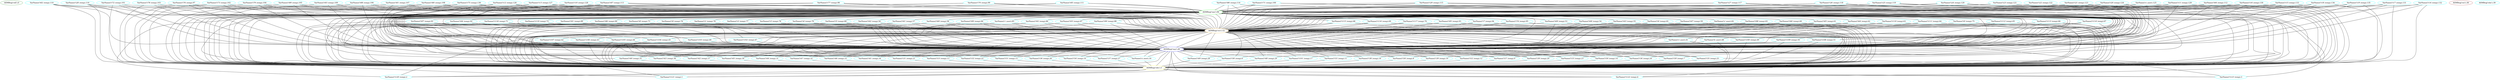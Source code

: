 graph {
"ASMReg('edi')"[color=forestgreen,label="ASMReg('edi').0"]
"VarName('t121',temp)"[color=cyan,label="VarName('t121',temp).1"]
"VarName('t120',temp)"[color=cyan,label="VarName('t120',temp).2"]
"VarName('t123',temp)"[color=cyan,label="VarName('t123',temp).3"]
"VarName('t122',temp)"[color=cyan,label="VarName('t122',temp).4"]
"ASMReg('edx')"[color=yellow,label="ASMReg('edx').5"]
"VarName('t58',temp)"[color=cyan,label="VarName('t58',temp).6"]
"VarName('t59',temp)"[color=cyan,label="VarName('t59',temp).7"]
"VarName('t56',temp)"[color=cyan,label="VarName('t56',temp).8"]
"VarName('t57',temp)"[color=cyan,label="VarName('t57',temp).9"]
"VarName('t54',temp)"[color=cyan,label="VarName('t54',temp).10"]
"VarName('t55',temp)"[color=cyan,label="VarName('t55',temp).11"]
"VarName('t52',temp)"[color=cyan,label="VarName('t52',temp).12"]
"VarName('t53',temp)"[color=cyan,label="VarName('t53',temp).13"]
"VarName('t50',temp)"[color=cyan,label="VarName('t50',temp).14"]
"VarName('t51',temp)"[color=cyan,label="VarName('t51',temp).15"]
"VarName('a',user)"[color=cyan,label="VarName('a',user).16"]
"VarName('t101',temp)"[color=cyan,label="VarName('t101',temp).17"]
"VarName('t38',temp)"[color=cyan,label="VarName('t38',temp).18"]
"VarName('t39',temp)"[color=cyan,label="VarName('t39',temp).19"]
"VarName('t30',temp)"[color=cyan,label="VarName('t30',temp).20"]
"VarName('t31',temp)"[color=cyan,label="VarName('t31',temp).21"]
"VarName('t32',temp)"[color=cyan,label="VarName('t32',temp).22"]
"VarName('t33',temp)"[color=cyan,label="VarName('t33',temp).23"]
"VarName('t34',temp)"[color=cyan,label="VarName('t34',temp).24"]
"VarName('t35',temp)"[color=cyan,label="VarName('t35',temp).25"]
"VarName('t36',temp)"[color=cyan,label="VarName('t36',temp).26"]
"VarName('t37',temp)"[color=cyan,label="VarName('t37',temp).27"]
"VarName('t49',temp)"[color=cyan,label="VarName('t49',temp).28"]
"VarName('t48',temp)"[color=cyan,label="VarName('t48',temp).29"]
"VarName('t45',temp)"[color=cyan,label="VarName('t45',temp).30"]
"VarName('t44',temp)"[color=cyan,label="VarName('t44',temp).31"]
"VarName('t47',temp)"[color=cyan,label="VarName('t47',temp).32"]
"VarName('t46',temp)"[color=cyan,label="VarName('t46',temp).33"]
"VarName('t41',temp)"[color=cyan,label="VarName('t41',temp).34"]
"VarName('t40',temp)"[color=cyan,label="VarName('t40',temp).35"]
"VarName('t43',temp)"[color=cyan,label="VarName('t43',temp).36"]
"VarName('t42',temp)"[color=cyan,label="VarName('t42',temp).37"]
"ASMReg('esi')"[color=brown,label="ASMReg('esi').38"]
"ASMReg('ebx')"[color=cyan,label="ASMReg('ebx').39"]
"ASMReg('esp')"[color=blue,label="ASMReg('esp').40"]
"VarName('z',user)"[color=cyan,label="VarName('z',user).41"]
"VarName('t107',temp)"[color=cyan,label="VarName('t107',temp).42"]
"VarName('t106',temp)"[color=cyan,label="VarName('t106',temp).43"]
"VarName('t105',temp)"[color=cyan,label="VarName('t105',temp).44"]
"VarName('t104',temp)"[color=cyan,label="VarName('t104',temp).45"]
"VarName('t103',temp)"[color=cyan,label="VarName('t103',temp).46"]
"VarName('t102',temp)"[color=cyan,label="VarName('t102',temp).47"]
"VarName('b',user)"[color=cyan,label="VarName('b',user).48"]
"VarName('t100',temp)"[color=cyan,label="VarName('t100',temp).49"]
"VarName('t109',temp)"[color=cyan,label="VarName('t109',temp).50"]
"VarName('t108',temp)"[color=cyan,label="VarName('t108',temp).51"]
"ASMReg('ecx')"[color=orange,label="ASMReg('ecx').52"]
"VarName('t69',temp)"[color=cyan,label="VarName('t69',temp).53"]
"VarName('t68',temp)"[color=cyan,label="VarName('t68',temp).54"]
"VarName('t63',temp)"[color=cyan,label="VarName('t63',temp).55"]
"VarName('t62',temp)"[color=cyan,label="VarName('t62',temp).56"]
"VarName('t61',temp)"[color=cyan,label="VarName('t61',temp).57"]
"VarName('t60',temp)"[color=cyan,label="VarName('t60',temp).58"]
"VarName('t67',temp)"[color=cyan,label="VarName('t67',temp).59"]
"VarName('t66',temp)"[color=cyan,label="VarName('t66',temp).60"]
"VarName('t65',temp)"[color=cyan,label="VarName('t65',temp).61"]
"VarName('t64',temp)"[color=cyan,label="VarName('t64',temp).62"]
"VarName('t110',temp)"[color=cyan,label="VarName('t110',temp).63"]
"VarName('t111',temp)"[color=cyan,label="VarName('t111',temp).64"]
"VarName('t112',temp)"[color=cyan,label="VarName('t112',temp).65"]
"VarName('t113',temp)"[color=cyan,label="VarName('t113',temp).66"]
"VarName('t114',temp)"[color=cyan,label="VarName('t114',temp).67"]
"VarName('t115',temp)"[color=cyan,label="VarName('t115',temp).68"]
"VarName('t116',temp)"[color=cyan,label="VarName('t116',temp).69"]
"VarName('t117',temp)"[color=cyan,label="VarName('t117',temp).70"]
"VarName('t118',temp)"[color=cyan,label="VarName('t118',temp).71"]
"VarName('t119',temp)"[color=cyan,label="VarName('t119',temp).72"]
"VarName('t8',temp)"[color=cyan,label="VarName('t8',temp).73"]
"VarName('t9',temp)"[color=cyan,label="VarName('t9',temp).74"]
"VarName('t0',temp)"[color=cyan,label="VarName('t0',temp).75"]
"VarName('t1',temp)"[color=cyan,label="VarName('t1',temp).76"]
"VarName('t2',temp)"[color=cyan,label="VarName('t2',temp).77"]
"VarName('t3',temp)"[color=cyan,label="VarName('t3',temp).78"]
"VarName('t4',temp)"[color=cyan,label="VarName('t4',temp).79"]
"VarName('t5',temp)"[color=cyan,label="VarName('t5',temp).80"]
"VarName('t6',temp)"[color=cyan,label="VarName('t6',temp).81"]
"VarName('y',user)"[color=cyan,label="VarName('y',user).82"]
"VarName('t98',temp)"[color=cyan,label="VarName('t98',temp).83"]
"VarName('t99',temp)"[color=cyan,label="VarName('t99',temp).84"]
"VarName('c',user)"[color=cyan,label="VarName('c',user).85"]
"VarName('t92',temp)"[color=cyan,label="VarName('t92',temp).86"]
"VarName('t93',temp)"[color=cyan,label="VarName('t93',temp).87"]
"VarName('t90',temp)"[color=cyan,label="VarName('t90',temp).88"]
"VarName('t91',temp)"[color=cyan,label="VarName('t91',temp).89"]
"VarName('t96',temp)"[color=cyan,label="VarName('t96',temp).90"]
"VarName('t97',temp)"[color=cyan,label="VarName('t97',temp).91"]
"VarName('t94',temp)"[color=cyan,label="VarName('t94',temp).92"]
"VarName('t95',temp)"[color=cyan,label="VarName('t95',temp).93"]
"VarName('t7',temp)"[color=cyan,label="VarName('t7',temp).94"]
"VarName('t74',temp)"[color=cyan,label="VarName('t74',temp).95"]
"ASMReg('eax')"[color=green,label="ASMReg('eax').96"]
"VarName('t76',temp)"[color=cyan,label="VarName('t76',temp).97"]
"VarName('t77',temp)"[color=cyan,label="VarName('t77',temp).98"]
"VarName('t70',temp)"[color=cyan,label="VarName('t70',temp).99"]
"VarName('t71',temp)"[color=cyan,label="VarName('t71',temp).100"]
"VarName('t72',temp)"[color=cyan,label="VarName('t72',temp).101"]
"VarName('t73',temp)"[color=cyan,label="VarName('t73',temp).102"]
"VarName('t78',temp)"[color=cyan,label="VarName('t78',temp).103"]
"VarName('t79',temp)"[color=cyan,label="VarName('t79',temp).104"]
"VarName('t89',temp)"[color=cyan,label="VarName('t89',temp).105"]
"VarName('t88',temp)"[color=cyan,label="VarName('t88',temp).106"]
"VarName('t81',temp)"[color=cyan,label="VarName('t81',temp).107"]
"VarName('t80',temp)"[color=cyan,label="VarName('t80',temp).108"]
"VarName('t83',temp)"[color=cyan,label="VarName('t83',temp).109"]
"VarName('t82',temp)"[color=cyan,label="VarName('t82',temp).110"]
"VarName('t85',temp)"[color=cyan,label="VarName('t85',temp).111"]
"VarName('t84',temp)"[color=cyan,label="VarName('t84',temp).112"]
"VarName('t87',temp)"[color=cyan,label="VarName('t87',temp).113"]
"VarName('t86',temp)"[color=cyan,label="VarName('t86',temp).114"]
"VarName('t29',temp)"[color=cyan,label="VarName('t29',temp).115"]
"VarName('t28',temp)"[color=cyan,label="VarName('t28',temp).116"]
"VarName('t27',temp)"[color=cyan,label="VarName('t27',temp).117"]
"VarName('t26',temp)"[color=cyan,label="VarName('t26',temp).118"]
"VarName('t25',temp)"[color=cyan,label="VarName('t25',temp).119"]
"VarName('t24',temp)"[color=cyan,label="VarName('t24',temp).120"]
"VarName('t23',temp)"[color=cyan,label="VarName('t23',temp).121"]
"VarName('t22',temp)"[color=cyan,label="VarName('t22',temp).122"]
"VarName('t21',temp)"[color=cyan,label="VarName('t21',temp).123"]
"VarName('t20',temp)"[color=cyan,label="VarName('t20',temp).124"]
"VarName('x',user)"[color=cyan,label="VarName('x',user).125"]
"VarName('t12',temp)"[color=cyan,label="VarName('t12',temp).126"]
"VarName('t13',temp)"[color=cyan,label="VarName('t13',temp).127"]
"VarName('t10',temp)"[color=cyan,label="VarName('t10',temp).128"]
"VarName('t11',temp)"[color=cyan,label="VarName('t11',temp).129"]
"VarName('t16',temp)"[color=cyan,label="VarName('t16',temp).130"]
"VarName('t17',temp)"[color=cyan,label="VarName('t17',temp).131"]
"VarName('t14',temp)"[color=cyan,label="VarName('t14',temp).132"]
"VarName('t15',temp)"[color=cyan,label="VarName('t15',temp).133"]
"VarName('t18',temp)"[color=cyan,label="VarName('t18',temp).134"]
"VarName('t19',temp)"[color=cyan,label="VarName('t19',temp).135"]
"VarName('t75',temp)"[color=cyan,label="VarName('t75',temp).136"]

"ASMReg('eax')" -- "VarName('t67',temp)"
"VarName('t89',temp)" -- "ASMReg('ecx')"
"VarName('t18',temp)" -- "ASMReg('edx')"
"ASMReg('esp')" -- "VarName('t30',temp)"
"ASMReg('ecx')" -- "VarName('t122',temp)"
"ASMReg('esp')" -- "VarName('t45',temp)"
"VarName('t74',temp)" -- "ASMReg('edx')"
"VarName('t63',temp)" -- "ASMReg('esp')"
"VarName('t78',temp)" -- "ASMReg('edx')"
"VarName('t106',temp)" -- "ASMReg('edx')"
"VarName('t68',temp)" -- "ASMReg('esp')"
"ASMReg('eax')" -- "VarName('t38',temp)"
"ASMReg('eax')" -- "VarName('t65',temp)"
"VarName('c',user)" -- "ASMReg('esp')"
"VarName('t80',temp)" -- "ASMReg('eax')"
"ASMReg('eax')" -- "VarName('t48',temp)"
"ASMReg('eax')" -- "VarName('t56',temp)"
"VarName('t108',temp)" -- "ASMReg('esp')"
"ASMReg('eax')" -- "VarName('t47',temp)"
"ASMReg('eax')" -- "VarName('t50',temp)"
"VarName('t111',temp)" -- "ASMReg('esp')"
"VarName('z',user)" -- "ASMReg('esp')"
"ASMReg('eax')" -- "VarName('t111',temp)"
"VarName('t46',temp)" -- "ASMReg('edx')"
"VarName('t50',temp)" -- "ASMReg('edx')"
"VarName('t87',temp)" -- "ASMReg('ecx')"
"VarName('c',user)" -- "ASMReg('edx')"
"VarName('t54',temp)" -- "ASMReg('edx')"
"VarName('t13',temp)" -- "ASMReg('edx')"
"VarName('t96',temp)" -- "ASMReg('edx')"
"VarName('t115',temp)" -- "ASMReg('esp')"
"ASMReg('edx')" -- "VarName('t121',temp)"
"VarName('t99',temp)" -- "ASMReg('ecx')"
"ASMReg('esp')" -- "VarName('t43',temp)"
"ASMReg('ecx')" -- "VarName('t35',temp)"
"ASMReg('ecx')" -- "VarName('t56',temp)"
"VarName('t28',temp)" -- "ASMReg('ecx')"
"VarName('t27',temp)" -- "ASMReg('esp')"
"ASMReg('esp')" -- "VarName('t52',temp)"
"ASMReg('ecx')" -- "VarName('t43',temp)"
"ASMReg('esp')" -- "ASMReg('esp')"
"VarName('t76',temp)" -- "ASMReg('eax')"
"VarName('t27',temp)" -- "ASMReg('edx')"
"VarName('t10',temp)" -- "ASMReg('ecx')"
"VarName('t4',temp)" -- "ASMReg('ecx')"
"VarName('t5',temp)" -- "ASMReg('esp')"
"VarName('t14',temp)" -- "ASMReg('eax')"
"VarName('t63',temp)" -- "ASMReg('ecx')"
"VarName('t14',temp)" -- "ASMReg('ecx')"
"ASMReg('esp')" -- "VarName('t39',temp)"
"VarName('t18',temp)" -- "ASMReg('esp')"
"VarName('t34',temp)" -- "ASMReg('edx')"
"VarName('t17',temp)" -- "ASMReg('esp')"
"VarName('t11',temp)" -- "ASMReg('ecx')"
"ASMReg('eax')" -- "VarName('t99',temp)"
"VarName('t97',temp)" -- "ASMReg('ecx')"
"VarName('t74',temp)" -- "ASMReg('ecx')"
"VarName('t71',temp)" -- "ASMReg('eax')"
"VarName('t17',temp)" -- "ASMReg('ecx')"
"VarName('t22',temp)" -- "ASMReg('ecx')"
"ASMReg('eax')" -- "VarName('t36',temp)"
"VarName('t118',temp)" -- "ASMReg('edx')"
"ASMReg('ecx')" -- "VarName('t106',temp)"
"VarName('t112',temp)" -- "ASMReg('esp')"
"VarName('t70',temp)" -- "ASMReg('esp')"
"VarName('t43',temp)" -- "ASMReg('edx')"
"VarName('t74',temp)" -- "ASMReg('esp')"
"VarName('t13',temp)" -- "ASMReg('ecx')"
"VarName('t47',temp)" -- "ASMReg('edx')"
"VarName('t85',temp)" -- "ASMReg('edx')"
"ASMReg('ecx')" -- "VarName('a',user)"
"VarName('t56',temp)" -- "ASMReg('edx')"
"VarName('t2',temp)" -- "ASMReg('ecx')"
"VarName('t22',temp)" -- "ASMReg('eax')"
"VarName('t21',temp)" -- "ASMReg('edx')"
"ASMReg('esp')" -- "ASMReg('edx')"
"VarName('t11',temp)" -- "ASMReg('esp')"
"ASMReg('ecx')" -- "VarName('z',user)"
"ASMReg('ecx')" -- "VarName('t108',temp)"
"ASMReg('eax')" -- "VarName('t0',temp)"
"ASMReg('ecx')" -- "VarName('t32',temp)"
"VarName('t76',temp)" -- "ASMReg('esp')"
"VarName('t25',temp)" -- "ASMReg('esp')"
"VarName('t87',temp)" -- "ASMReg('eax')"
"VarName('t14',temp)" -- "ASMReg('esp')"
"VarName('t28',temp)" -- "ASMReg('edx')"
"ASMReg('eax')" -- "VarName('t117',temp)"
"ASMReg('eax')" -- "VarName('t5',temp)"
"VarName('t96',temp)" -- "ASMReg('esp')"
"ASMReg('esp')" -- "VarName('t31',temp)"
"VarName('t110',temp)" -- "ASMReg('esp')"
"ASMReg('eax')" -- "VarName('t44',temp)"
"VarName('t18',temp)" -- "ASMReg('ecx')"
"VarName('t109',temp)" -- "ASMReg('edx')"
"VarName('t95',temp)" -- "ASMReg('esp')"
"VarName('t81',temp)" -- "ASMReg('eax')"
"ASMReg('esp')" -- "VarName('t33',temp)"
"ASMReg('ecx')" -- "VarName('t123',temp)"
"ASMReg('eax')" -- "VarName('t64',temp)"
"VarName('t98',temp)" -- "ASMReg('edx')"
"VarName('t26',temp)" -- "ASMReg('edx')"
"VarName('t15',temp)" -- "ASMReg('eax')"
"ASMReg('eax')" -- "VarName('t93',temp)"
"VarName('t100',temp)" -- "ASMReg('edx')"
"VarName('t60',temp)" -- "ASMReg('ecx')"
"VarName('t75',temp)" -- "ASMReg('edx')"
"ASMReg('eax')" -- "VarName('t66',temp)"
"ASMReg('ecx')" -- "VarName('t109',temp)"
"VarName('t9',temp)" -- "ASMReg('ecx')"
"VarName('t45',temp)" -- "ASMReg('edx')"
"ASMReg('eax')" -- "VarName('t49',temp)"
"ASMReg('eax')" -- "VarName('t51',temp)"
"ASMReg('esp')" -- "VarName('a',user)"
"VarName('t20',temp)" -- "ASMReg('esp')"
"VarName('t90',temp)" -- "ASMReg('ecx')"
"VarName('t114',temp)" -- "ASMReg('esp')"
"ASMReg('eax')" -- "VarName('t113',temp)"
"VarName('t15',temp)" -- "ASMReg('edx')"
"ASMReg('eax')" -- "VarName('c',user)"
"ASMReg('edx')" -- "VarName('t120',temp)"
"VarName('t97',temp)" -- "ASMReg('edx')"
"ASMReg('esp')" -- "VarName('t44',temp)"
"ASMReg('ecx')" -- "VarName('t34',temp)"
"ASMReg('ecx')" -- "VarName('t55',temp)"
"ASMReg('eax')" -- "VarName('t104',temp)"
"VarName('t86',temp)" -- "ASMReg('esp')"
"ASMReg('ecx')" -- "VarName('t44',temp)"
"VarName('t70',temp)" -- "ASMReg('ecx')"
"VarName('t4',temp)" -- "ASMReg('edx')"
"ASMReg('eax')" -- "VarName('t3',temp)"
"ASMReg('ecx')" -- "VarName('t37',temp)"
"VarName('t16',temp)" -- "ASMReg('esp')"
"ASMReg('esp')" -- "VarName('t38',temp)"
"VarName('t64',temp)" -- "ASMReg('edx')"
"VarName('t117',temp)" -- "ASMReg('edx')"
"VarName('t90',temp)" -- "ASMReg('esp')"
"ASMReg('esp')" -- "VarName('t35',temp)"
"VarName('t35',temp)" -- "ASMReg('edx')"
"VarName('t92',temp)" -- "ASMReg('ecx')"
"ASMReg('eax')" -- "VarName('t98',temp)"
"VarName('t97',temp)" -- "ASMReg('esp')"
"VarName('t59',temp)" -- "ASMReg('edx')"
"VarName('t113',temp)" -- "ASMReg('ecx')"
"ASMReg('eax')" -- "VarName('t35',temp)"
"ASMReg('eax')" -- "VarName('t60',temp)"
"ASMReg('ecx')" -- "VarName('t107',temp)"
"VarName('t23',temp)" -- "ASMReg('ecx')"
"VarName('t20',temp)" -- "ASMReg('eax')"
"VarName('t119',temp)" -- "ASMReg('edx')"
"VarName('t38',temp)" -- "ASMReg('edx')"
"ASMReg('esp')" -- "VarName('t101',temp)"
"VarName('t24',temp)" -- "ASMReg('ecx')"
"VarName('t84',temp)" -- "ASMReg('edx')"
"VarName('t86',temp)" -- "ASMReg('ecx')"
"VarName('t82',temp)" -- "ASMReg('eax')"
"VarName('t73',temp)" -- "ASMReg('ecx')"
"VarName('t57',temp)" -- "ASMReg('edx')"
"VarName('t60',temp)" -- "ASMReg('esp')"
"VarName('t91',temp)" -- "ASMReg('edx')"
"VarName('t23',temp)" -- "ASMReg('eax')"
"VarName('t92',temp)" -- "ASMReg('esp')"
"VarName('t75',temp)" -- "ASMReg('esp')"
"VarName('t10',temp)" -- "ASMReg('eax')"
"VarName('b',user)" -- "ASMReg('edx')"
"VarName('t64',temp)" -- "ASMReg('ecx')"
"ASMReg('eax')" -- "VarName('t103',temp)"
"VarName('t91',temp)" -- "ASMReg('esp')"
"ASMReg('ecx')" -- "VarName('t53',temp)"
"ASMReg('eax')" -- "VarName('t116',temp)"
"VarName('t89',temp)" -- "ASMReg('edx')"
"VarName('t8',temp)" -- "ASMReg('ecx')"
"VarName('t1',temp)" -- "ASMReg('esp')"
"VarName('t29',temp)" -- "ASMReg('eax')"
"VarName('t12',temp)" -- "ASMReg('esp')"
"VarName('t62',temp)" -- "ASMReg('edx')"
"VarName('t33',temp)" -- "ASMReg('edx')"
"VarName('t84',temp)" -- "ASMReg('esp')"
"ASMReg('eax')" -- "VarName('t121',temp)"
"ASMReg('esp')" -- "VarName('t32',temp)"
"VarName('x',user)" -- "ASMReg('esp')"
"VarName('t11',temp)" -- "ASMReg('eax')"
"VarName('t75',temp)" -- "ASMReg('ecx')"
"ASMReg('eax')" -- "VarName('t4',temp)"
"VarName('t83',temp)" -- "ASMReg('esp')"
"ASMReg('eax')" -- "VarName('t92',temp)"
"VarName('t29',temp)" -- "ASMReg('esp')"
"VarName('t73',temp)" -- "ASMReg('edx')"
"VarName('t112',temp)" -- "ASMReg('ecx')"
"VarName('t80',temp)" -- "ASMReg('ecx')"
"ASMReg('eax')" -- "VarName('t33',temp)"
"VarName('t21',temp)" -- "ASMReg('esp')"
"VarName('t107',temp)" -- "ASMReg('esp')"
"VarName('t8',temp)" -- "ASMReg('edx')"
"VarName('t44',temp)" -- "ASMReg('edx')"
"VarName('t16',temp)" -- "ASMReg('edx')"
"VarName('t82',temp)" -- "ASMReg('edx')"
"VarName('t6',temp)" -- "ASMReg('ecx')"
"VarName('t76',temp)" -- "ASMReg('edx')"
"VarName('t90',temp)" -- "ASMReg('edx')"
"VarName('t116',temp)" -- "ASMReg('ecx')"
"ASMReg('eax')" -- "VarName('t102',temp)"
"VarName('t20',temp)" -- "ASMReg('ecx')"
"VarName('t63',temp)" -- "ASMReg('edx')"
"VarName('t82',temp)" -- "ASMReg('esp')"
"ASMReg('eax')" -- "VarName('t69',temp)"
"VarName('t78',temp)" -- "ASMReg('esp')"
"VarName('t87',temp)" -- "ASMReg('esp')"
"VarName('t73',temp)" -- "ASMReg('esp')"
"ASMReg('ecx')" -- "VarName('t54',temp)"
"ASMReg('eax')" -- "VarName('t105',temp)"
"VarName('t114',temp)" -- "ASMReg('edx')"
"ASMReg('esp')" -- "VarName('t50',temp)"
"ASMReg('ecx')" -- "VarName('t45',temp)"
"ASMReg('ecx')" -- "VarName('t59',temp)"
"VarName('t110',temp)" -- "ASMReg('ecx')"
"VarName('t32',temp)" -- "ASMReg('edx')"
"VarName('t9',temp)" -- "ASMReg('edx')"
"ASMReg('ecx')" -- "VarName('t48',temp)"
"VarName('t5',temp)" -- "ASMReg('edx')"
"VarName('t93',temp)" -- "ASMReg('esp')"
"VarName('t86',temp)" -- "ASMReg('edx')"
"VarName('t103',temp)" -- "ASMReg('esp')"
"ASMReg('esp')" -- "VarName('t34',temp)"
"VarName('t65',temp)" -- "ASMReg('ecx')"
"VarName('t88',temp)" -- "ASMReg('ecx')"
"VarName('t100',temp)" -- "ASMReg('esp')"
"ASMReg('eax')" -- "VarName('t34',temp)"
"ASMReg('eax')" -- "VarName('t59',temp)"
"ASMReg('eax')" -- "VarName('t61',temp)"
"ASMReg('ecx')" -- "VarName('t104',temp)"
"VarName('y',user)" -- "ASMReg('edx')"
"VarName('t92',temp)" -- "ASMReg('edx')"
"VarName('t98',temp)" -- "ASMReg('esp')"
"VarName('t2',temp)" -- "ASMReg('esp')"
"VarName('t21',temp)" -- "ASMReg('eax')"
"VarName('t28',temp)" -- "ASMReg('eax')"
"VarName('t39',temp)" -- "ASMReg('edx')"
"VarName('t91',temp)" -- "ASMReg('ecx')"
"ASMReg('eax')" -- "VarName('t91',temp)"
"VarName('t51',temp)" -- "ASMReg('edx')"
"VarName('t89',temp)" -- "ASMReg('eax')"
"VarName('t12',temp)" -- "ASMReg('eax')"
"VarName('t76',temp)" -- "ASMReg('ecx')"
"VarName('t70',temp)" -- "ASMReg('eax')"
"VarName('t30',temp)" -- "ASMReg('edx')"
"ASMReg('ecx')" -- "VarName('t39',temp)"
"ASMReg('ecx')" -- "VarName('t52',temp)"
"VarName('t49',temp)" -- "ASMReg('edx')"
"VarName('t3',temp)" -- "ASMReg('edx')"
"VarName('t88',temp)" -- "ASMReg('edx')"
"VarName('t85',temp)" -- "ASMReg('esp')"
"VarName('t117',temp)" -- "ASMReg('esp')"
"VarName('t27',temp)" -- "ASMReg('ecx')"
"VarName('t61',temp)" -- "ASMReg('ecx')"
"VarName('t70',temp)" -- "ASMReg('edx')"
"VarName('t102',temp)" -- "ASMReg('edx')"
"VarName('t69',temp)" -- "ASMReg('ecx')"
"VarName('t4',temp)" -- "ASMReg('esp')"
"VarName('t13',temp)" -- "ASMReg('esp')"
"VarName('t81',temp)" -- "ASMReg('edx')"
"ASMReg('eax')" -- "VarName('t95',temp)"
"ASMReg('eax')" -- "VarName('t68',temp)"
"ASMReg('eax')" -- "VarName('b',user)"
"ASMReg('eax')" -- "VarName('t32',temp)"
"ASMReg('eax')" -- "VarName('t53',temp)"
"ASMReg('ecx')" -- "VarName('t102',temp)"
"ASMReg('eax')" -- "VarName('t8',temp)"
"VarName('t42',temp)" -- "ASMReg('edx')"
"ASMReg('eax')" -- "VarName('t42',temp)"
"VarName('t79',temp)" -- "ASMReg('ecx')"
"VarName('t17',temp)" -- "ASMReg('edx')"
"VarName('t15',temp)" -- "ASMReg('ecx')"
"VarName('t77',temp)" -- "ASMReg('esp')"
"ASMReg('esp')" -- "VarName('t120',temp)"
"VarName('t93',temp)" -- "ASMReg('ecx')"
"VarName('t20',temp)" -- "ASMReg('edx')"
"VarName('t86',temp)" -- "ASMReg('eax')"
"VarName('t111',temp)" -- "ASMReg('edx')"
"VarName('t6',temp)" -- "ASMReg('edx')"
"VarName('t72',temp)" -- "ASMReg('esp')"
"VarName('t2',temp)" -- "ASMReg('edx')"
"ASMReg('esp')" -- "VarName('t46',temp)"
"ASMReg('ecx')" -- "VarName('t36',temp)"
"VarName('t16',temp)" -- "ASMReg('eax')"
"ASMReg('eax')" -- "VarName('t106',temp)"
"ASMReg('esp')" -- "VarName('t57',temp)"
"ASMReg('ecx')" -- "VarName('t46',temp)"
"ASMReg('ecx')" -- "VarName('t58',temp)"
"VarName('t94',temp)" -- "ASMReg('edx')"
"VarName('t115',temp)" -- "ASMReg('edx')"
"ASMReg('eax')" -- "VarName('t1',temp)"
"VarName('t73',temp)" -- "ASMReg('eax')"
"ASMReg('ecx')" -- "VarName('t49',temp)"
"VarName('t104',temp)" -- "ASMReg('esp')"
"VarName('t104',temp)" -- "ASMReg('edx')"
"VarName('t67',temp)" -- "ASMReg('ecx')"
"VarName('t108',temp)" -- "ASMReg('edx')"
"VarName('t18',temp)" -- "ASMReg('eax')"
"VarName('y',user)" -- "ASMReg('esp')"
"ASMReg('esp')" -- "VarName('t37',temp)"
"VarName('t98',temp)" -- "ASMReg('ecx')"
"VarName('t68',temp)" -- "ASMReg('edx')"
"VarName('t94',temp)" -- "ASMReg('esp')"
"VarName('t118',temp)" -- "ASMReg('ecx')"
"VarName('t36',temp)" -- "ASMReg('edx')"
"ASMReg('eax')" -- "VarName('t58',temp)"
"ASMReg('eax')" -- "VarName('t62',temp)"
"ASMReg('ecx')" -- "VarName('t105',temp)"
"VarName('t84',temp)" -- "ASMReg('eax')"
"VarName('t11',temp)" -- "ASMReg('edx')"
"ASMReg('eax')" -- "VarName('t55',temp)"
"VarName('t6',temp)" -- "ASMReg('esp')"
"VarName('t85',temp)" -- "ASMReg('ecx')"
"VarName('t81',temp)" -- "ASMReg('ecx')"
"VarName('t93',temp)" -- "ASMReg('edx')"
"VarName('t24',temp)" -- "ASMReg('eax')"
"VarName('t9',temp)" -- "ASMReg('esp')"
"VarName('y',user)" -- "ASMReg('ecx')"
"VarName('t0',temp)" -- "ASMReg('edx')"
"ASMReg('eax')" -- "VarName('t122',temp)"
"VarName('t10',temp)" -- "ASMReg('esp')"
"ASMReg('eax')" -- "ASMReg('ecx')"
"VarName('t87',temp)" -- "ASMReg('edx')"
"VarName('a',user)" -- "ASMReg('edx')"
"VarName('t81',temp)" -- "ASMReg('esp')"
"VarName('t113',temp)" -- "ASMReg('esp')"
"ASMReg('esp')" -- "VarName('t58',temp)"
"ASMReg('esp')" -- "VarName('t40',temp)"
"ASMReg('ecx')" -- "VarName('t38',temp)"
"ASMReg('ecx')" -- "VarName('t51',temp)"
"ASMReg('eax')" -- "VarName('t114',temp)"
"ASMReg('eax')" -- "VarName('t108',temp)"
"VarName('t31',temp)" -- "ASMReg('edx')"
"VarName('t94',temp)" -- "ASMReg('ecx')"
"ASMReg('ecx')" -- "VarName('t40',temp)"
"VarName('t48',temp)" -- "ASMReg('edx')"
"ASMReg('eax')" -- "VarName('t119',temp)"
"VarName('t113',temp)" -- "ASMReg('edx')"
"VarName('t69',temp)" -- "ASMReg('edx')"
"VarName('t3',temp)" -- "ASMReg('esp')"
"ASMReg('esp')" -- "VarName('t51',temp)"
"VarName('t71',temp)" -- "ASMReg('edx')"
"VarName('t88',temp)" -- "ASMReg('esp')"
"VarName('t65',temp)" -- "ASMReg('esp')"
"ASMReg('eax')" -- "VarName('t94',temp)"
"VarName('t80',temp)" -- "ASMReg('edx')"
"ASMReg('eax')" -- "VarName('t31',temp)"
"ASMReg('eax')" -- "VarName('t52',temp)"
"ASMReg('ecx')" -- "VarName('t103',temp)"
"VarName('t23',temp)" -- "ASMReg('edx')"
"VarName('t111',temp)" -- "ASMReg('ecx')"
"ASMReg('eax')" -- "VarName('t43',temp)"
"VarName('t96',temp)" -- "ASMReg('ecx')"
"ASMReg('esp')" -- "VarName('t121',temp)"
"VarName('t99',temp)" -- "ASMReg('esp')"
"VarName('t25',temp)" -- "ASMReg('edx')"
"VarName('t0',temp)" -- "ASMReg('ecx')"
"VarName('t88',temp)" -- "ASMReg('eax')"
"VarName('t7',temp)" -- "ASMReg('esp')"
"ASMReg('esp')" -- "VarName('t47',temp)"
"ASMReg('ecx')" -- "VarName('t31',temp)"
"ASMReg('eax')" -- "ASMReg('edx')"
"VarName('t116',temp)" -- "ASMReg('esp')"
"ASMReg('eax')" -- "VarName('t107',temp)"
"ASMReg('esp')" -- "VarName('t56',temp)"
"VarName('t71',temp)" -- "ASMReg('ecx')"
"ASMReg('ecx')" -- "VarName('t47',temp)"
"ASMReg('eax')" -- "VarName('t112',temp)"
"VarName('t78',temp)" -- "ASMReg('ecx')"
"VarName('t77',temp)" -- "ASMReg('eax')"
"VarName('t26',temp)" -- "ASMReg('ecx')"
"VarName('t27',temp)" -- "ASMReg('eax')"
"VarName('t67',temp)" -- "ASMReg('edx')"
"VarName('t77',temp)" -- "ASMReg('edx')"
"ASMReg('eax')" -- "VarName('t45',temp)"
"VarName('t7',temp)" -- "ASMReg('ecx')"
"ASMReg('esp')" -- "VarName('t59',temp)"
"VarName('t68',temp)" -- "ASMReg('ecx')"
"ASMReg('esp')" -- "VarName('t36',temp)"
"ASMReg('ecx')" -- "VarName('t120',temp)"
"VarName('t64',temp)" -- "ASMReg('esp')"
"VarName('t83',temp)" -- "ASMReg('eax')"
"VarName('t80',temp)" -- "ASMReg('esp')"
"ASMReg('eax')" -- "VarName('z',user)"
"ASMReg('eax')" -- "VarName('t63',temp)"
"VarName('t12',temp)" -- "ASMReg('ecx')"
"ASMReg('eax')" -- "VarName('t115',temp)"
"ASMReg('eax')" -- "VarName('t54',temp)"
"VarName('t119',temp)" -- "ASMReg('ecx')"
"ASMReg('ecx')" -- "VarName('b',user)"
"ASMReg('eax')" -- "ASMReg('eax')"
"VarName('x',user)" -- "ASMReg('ecx')"
"VarName('t66',temp)" -- "ASMReg('esp')"
"VarName('t25',temp)" -- "ASMReg('eax')"
"VarName('t62',temp)" -- "ASMReg('ecx')"
"VarName('t72',temp)" -- "ASMReg('eax')"
"ASMReg('eax')" -- "VarName('t123',temp)"
"VarName('t1',temp)" -- "ASMReg('edx')"
"VarName('t19',temp)" -- "ASMReg('ecx')"
"ASMReg('edx')" -- "VarName('t123',temp)"
"VarName('t85',temp)" -- "ASMReg('eax')"
"ASMReg('ecx')" -- "ASMReg('esp')"
"ASMReg('esp')" -- "VarName('t41',temp)"
"VarName('t52',temp)" -- "ASMReg('edx')"
"ASMReg('ecx')" -- "VarName('t50',temp)"
"VarName('t29',temp)" -- "ASMReg('edx')"
"ASMReg('eax')" -- "VarName('t109',temp)"
"ASMReg('eax')" -- "VarName('t9',temp)"
"ASMReg('ecx')" -- "VarName('t41',temp)"
"ASMReg('eax')" -- "VarName('a',user)"
"ASMReg('eax')" -- "VarName('t118',temp)"
"VarName('t19',temp)" -- "ASMReg('eax')"
"VarName('t115',temp)" -- "ASMReg('ecx')"
"VarName('t75',temp)" -- "ASMReg('eax')"
"VarName('t114',temp)" -- "ASMReg('ecx')"
"ASMReg('eax')" -- "VarName('t74',temp)"
"VarName('t89',temp)" -- "ASMReg('esp')"
"VarName('t22',temp)" -- "ASMReg('esp')"
"VarName('t117',temp)" -- "ASMReg('ecx')"
"ASMReg('eax')" -- "ASMReg('esp')"
"ASMReg('eax')" -- "VarName('t97',temp)"
"VarName('t101',temp)" -- "ASMReg('edx')"
"VarName('t71',temp)" -- "ASMReg('esp')"
"VarName('t105',temp)" -- "ASMReg('edx')"
"VarName('t105',temp)" -- "ASMReg('esp')"
"ASMReg('eax')" -- "VarName('t30',temp)"
"VarName('t25',temp)" -- "ASMReg('ecx')"
"VarName('b',user)" -- "ASMReg('esp')"
"ASMReg('ecx')" -- "VarName('t100',temp)"
"ASMReg('eax')" -- "VarName('t40',temp)"
"VarName('t22',temp)" -- "ASMReg('edx')"
"VarName('t17',temp)" -- "ASMReg('eax')"
"ASMReg('esp')" -- "VarName('t122',temp)"
"VarName('t77',temp)" -- "ASMReg('ecx')"
"VarName('t41',temp)" -- "ASMReg('edx')"
"VarName('t16',temp)" -- "ASMReg('ecx')"
"VarName('t14',temp)" -- "ASMReg('edx')"
"ASMReg('eax')" -- "VarName('t2',temp)"
"VarName('t119',temp)" -- "ASMReg('esp')"
"ASMReg('esp')" -- "VarName('t48',temp)"
"ASMReg('ecx')" -- "VarName('t30',temp)"
"ASMReg('eax')" -- "VarName('t100',temp)"
"ASMReg('esp')" -- "VarName('t55',temp)"
"VarName('t29',temp)" -- "ASMReg('ecx')"
"VarName('t95',temp)" -- "ASMReg('ecx')"
"ASMReg('eax')" -- "VarName('t7',temp)"
"VarName('t83',temp)" -- "ASMReg('ecx')"
"VarName('t5',temp)" -- "ASMReg('ecx')"
"VarName('t78',temp)" -- "ASMReg('eax')"
"VarName('t19',temp)" -- "ASMReg('esp')"
"VarName('t3',temp)" -- "ASMReg('ecx')"
"VarName('t116',temp)" -- "ASMReg('edx')"
"VarName('t66',temp)" -- "ASMReg('edx')"
"VarName('t112',temp)" -- "ASMReg('edx')"
"ASMReg('ecx')" -- "VarName('t121',temp)"
"VarName('t107',temp)" -- "ASMReg('edx')"
"VarName('t82',temp)" -- "ASMReg('ecx')"
"VarName('t58',temp)" -- "ASMReg('edx')"
"ASMReg('eax')" -- "VarName('t39',temp)"
"VarName('t62',temp)" -- "ASMReg('esp')"
"VarName('t24',temp)" -- "ASMReg('edx')"
"ASMReg('eax')" -- "VarName('t57',temp)"
"VarName('t103',temp)" -- "ASMReg('edx')"
"VarName('x',user)" -- "ASMReg('edx')"
"VarName('t67',temp)" -- "ASMReg('esp')"
"ASMReg('eax')" -- "VarName('t46',temp)"
"VarName('x',user)" -- "ASMReg('eax')"
"VarName('t12',temp)" -- "ASMReg('edx')"
"VarName('t1',temp)" -- "ASMReg('ecx')"
"ASMReg('eax')" -- "VarName('t120',temp)"
"VarName('t7',temp)" -- "ASMReg('edx')"
"ASMReg('edx')" -- "VarName('t122',temp)"
"VarName('t66',temp)" -- "ASMReg('ecx')"
"ASMReg('esp')" -- "VarName('t42',temp)"
"ASMReg('ecx')" -- "VarName('t57',temp)"
"VarName('t72',temp)" -- "ASMReg('ecx')"
"VarName('t99',temp)" -- "ASMReg('edx')"
"ASMReg('esp')" -- "VarName('t53',temp)"
"VarName('t53',temp)" -- "ASMReg('edx')"
"ASMReg('ecx')" -- "VarName('t42',temp)"
"VarName('t95',temp)" -- "ASMReg('edx')"
"VarName('t26',temp)" -- "ASMReg('esp')"
"VarName('t60',temp)" -- "ASMReg('edx')"
"VarName('z',user)" -- "ASMReg('edx')"
"VarName('t110',temp)" -- "ASMReg('edx')"
"ASMReg('eax')" -- "VarName('t90',temp)"
"VarName('t23',temp)" -- "ASMReg('esp')"
"VarName('t109',temp)" -- "ASMReg('esp')"
"VarName('t28',temp)" -- "ASMReg('esp')"
"VarName('t79',temp)" -- "ASMReg('eax')"
"VarName('t19',temp)" -- "ASMReg('edx')"
"VarName('t84',temp)" -- "ASMReg('ecx')"
"VarName('t83',temp)" -- "ASMReg('edx')"
"ASMReg('eax')" -- "VarName('t96',temp)"
"VarName('t106',temp)" -- "ASMReg('esp')"
"VarName('t72',temp)" -- "ASMReg('edx')"
"VarName('t37',temp)" -- "ASMReg('edx')"
"ASMReg('eax')" -- "VarName('t37',temp)"
"ASMReg('ecx')" -- "VarName('t101',temp)"
"ASMReg('eax')" -- "VarName('t41',temp)"
"ASMReg('eax')" -- "VarName('y',user)"
"VarName('t10',temp)" -- "ASMReg('edx')"
"VarName('t69',temp)" -- "ASMReg('esp')"
"ASMReg('esp')" -- "VarName('t123',temp)"
"VarName('t79',temp)" -- "ASMReg('esp')"
"VarName('c',user)" -- "ASMReg('ecx')"
"VarName('t118',temp)" -- "ASMReg('esp')"
"VarName('t24',temp)" -- "ASMReg('esp')"
"VarName('t61',temp)" -- "ASMReg('esp')"
"ASMReg('eax')" -- "VarName('t6',temp)"
"VarName('t40',temp)" -- "ASMReg('edx')"
"VarName('t26',temp)" -- "ASMReg('eax')"
"VarName('t8',temp)" -- "ASMReg('esp')"
"VarName('t13',temp)" -- "ASMReg('eax')"
"ASMReg('esp')" -- "VarName('t49',temp)"
"ASMReg('ecx')" -- "VarName('t33',temp)"
"VarName('t55',temp)" -- "ASMReg('edx')"
"VarName('t65',temp)" -- "ASMReg('edx')"
"ASMReg('eax')" -- "VarName('t101',temp)"
"ASMReg('esp')" -- "VarName('t54',temp)"
"VarName('t61',temp)" -- "ASMReg('edx')"
"VarName('t21',temp)" -- "ASMReg('ecx')"
"ASMReg('eax')" -- "VarName('t110',temp)"
"VarName('t102',temp)" -- "ASMReg('esp')"
"VarName('t79',temp)" -- "ASMReg('edx')"
"VarName('t15',temp)" -- "ASMReg('esp')"
}


